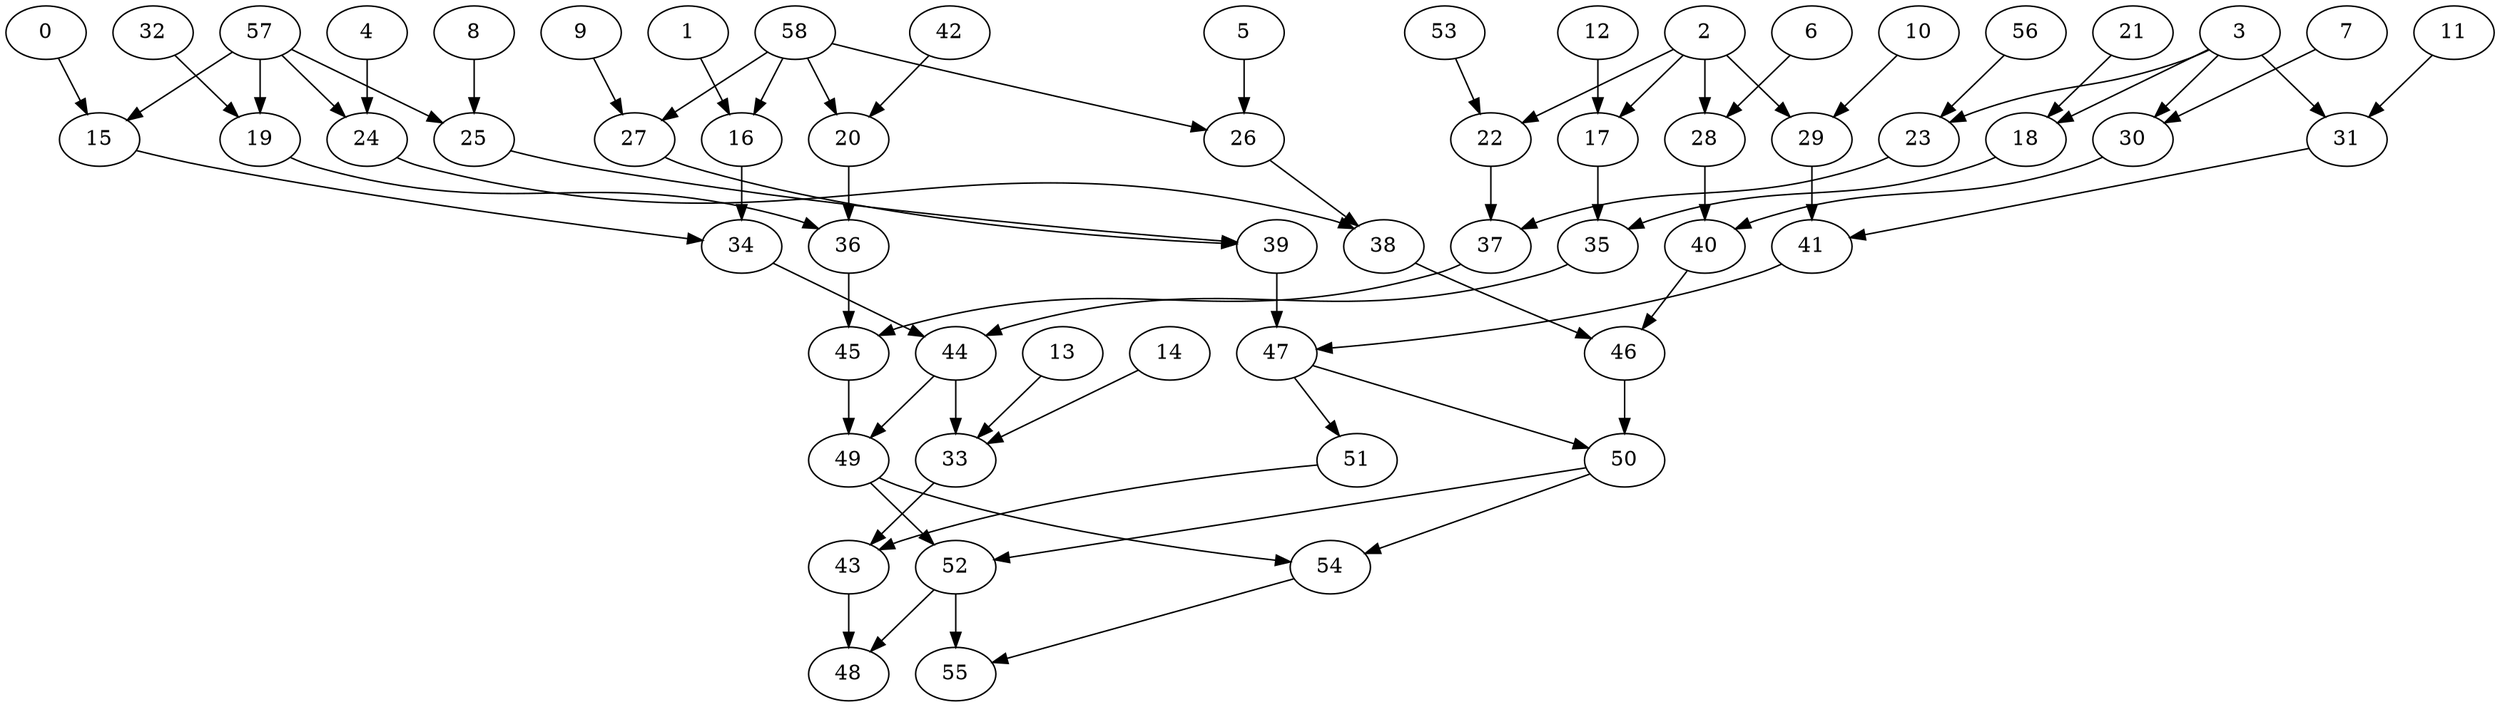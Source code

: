 digraph g {
0;
1;
2;
3;
4;
5;
6;
7;
8;
9;
10;
11;
12;
13;
14;
15;
16;
17;
18;
19;
20;
21;
22;
23;
24;
25;
26;
27;
28;
29;
30;
31;
32;
33;
34;
35;
36;
37;
38;
39;
40;
41;
42;
43;
44;
45;
46;
47;
48;
49;
50;
51;
52;
53;
54;
55;
56;
57;
58;
0 -> 15 [weight=0];
1 -> 16 [weight=0];
2 -> 17 [weight=0];
2 -> 22 [weight=0];
2 -> 28 [weight=1];
2 -> 29 [weight=1];
3 -> 18 [weight=1];
3 -> 23 [weight=0];
3 -> 30 [weight=0];
3 -> 31 [weight=0];
4 -> 24 [weight=0];
5 -> 26 [weight=1];
6 -> 28 [weight=0];
7 -> 30 [weight=0];
8 -> 25 [weight=1];
9 -> 27 [weight=0];
10 -> 29 [weight=0];
11 -> 31 [weight=0];
12 -> 17 [weight=0];
13 -> 33 [weight=0];
14 -> 33 [weight=0];
15 -> 34 [weight=0];
16 -> 34 [weight=1];
17 -> 35 [weight=2];
18 -> 35 [weight=0];
19 -> 36 [weight=0];
20 -> 36 [weight=0];
21 -> 18 [weight=0];
22 -> 37 [weight=1];
23 -> 37 [weight=0];
24 -> 38 [weight=0];
25 -> 39 [weight=0];
26 -> 38 [weight=0];
27 -> 39 [weight=0];
28 -> 40 [weight=0];
29 -> 41 [weight=0];
30 -> 40 [weight=2];
31 -> 41 [weight=0];
32 -> 19 [weight=0];
33 -> 43 [weight=2];
34 -> 44 [weight=0];
35 -> 44 [weight=1];
36 -> 45 [weight=1];
37 -> 45 [weight=0];
38 -> 46 [weight=0];
39 -> 47 [weight=6];
40 -> 46 [weight=0];
41 -> 47 [weight=2];
42 -> 20 [weight=0];
43 -> 48 [weight=0];
44 -> 33 [weight=0];
44 -> 49 [weight=0];
45 -> 49 [weight=2];
46 -> 50 [weight=4];
47 -> 50 [weight=0];
47 -> 51 [weight=0];
49 -> 52 [weight=2];
49 -> 54 [weight=0];
50 -> 52 [weight=0];
50 -> 54 [weight=0];
51 -> 43 [weight=0];
52 -> 48 [weight=0];
52 -> 55 [weight=0];
53 -> 22 [weight=0];
54 -> 55 [weight=0];
56 -> 23 [weight=0];
57 -> 15 [weight=0];
57 -> 19 [weight=3];
57 -> 24 [weight=0];
57 -> 25 [weight=0];
58 -> 16 [weight=1];
58 -> 20 [weight=1];
58 -> 26 [weight=0];
58 -> 27 [weight=0];
}

